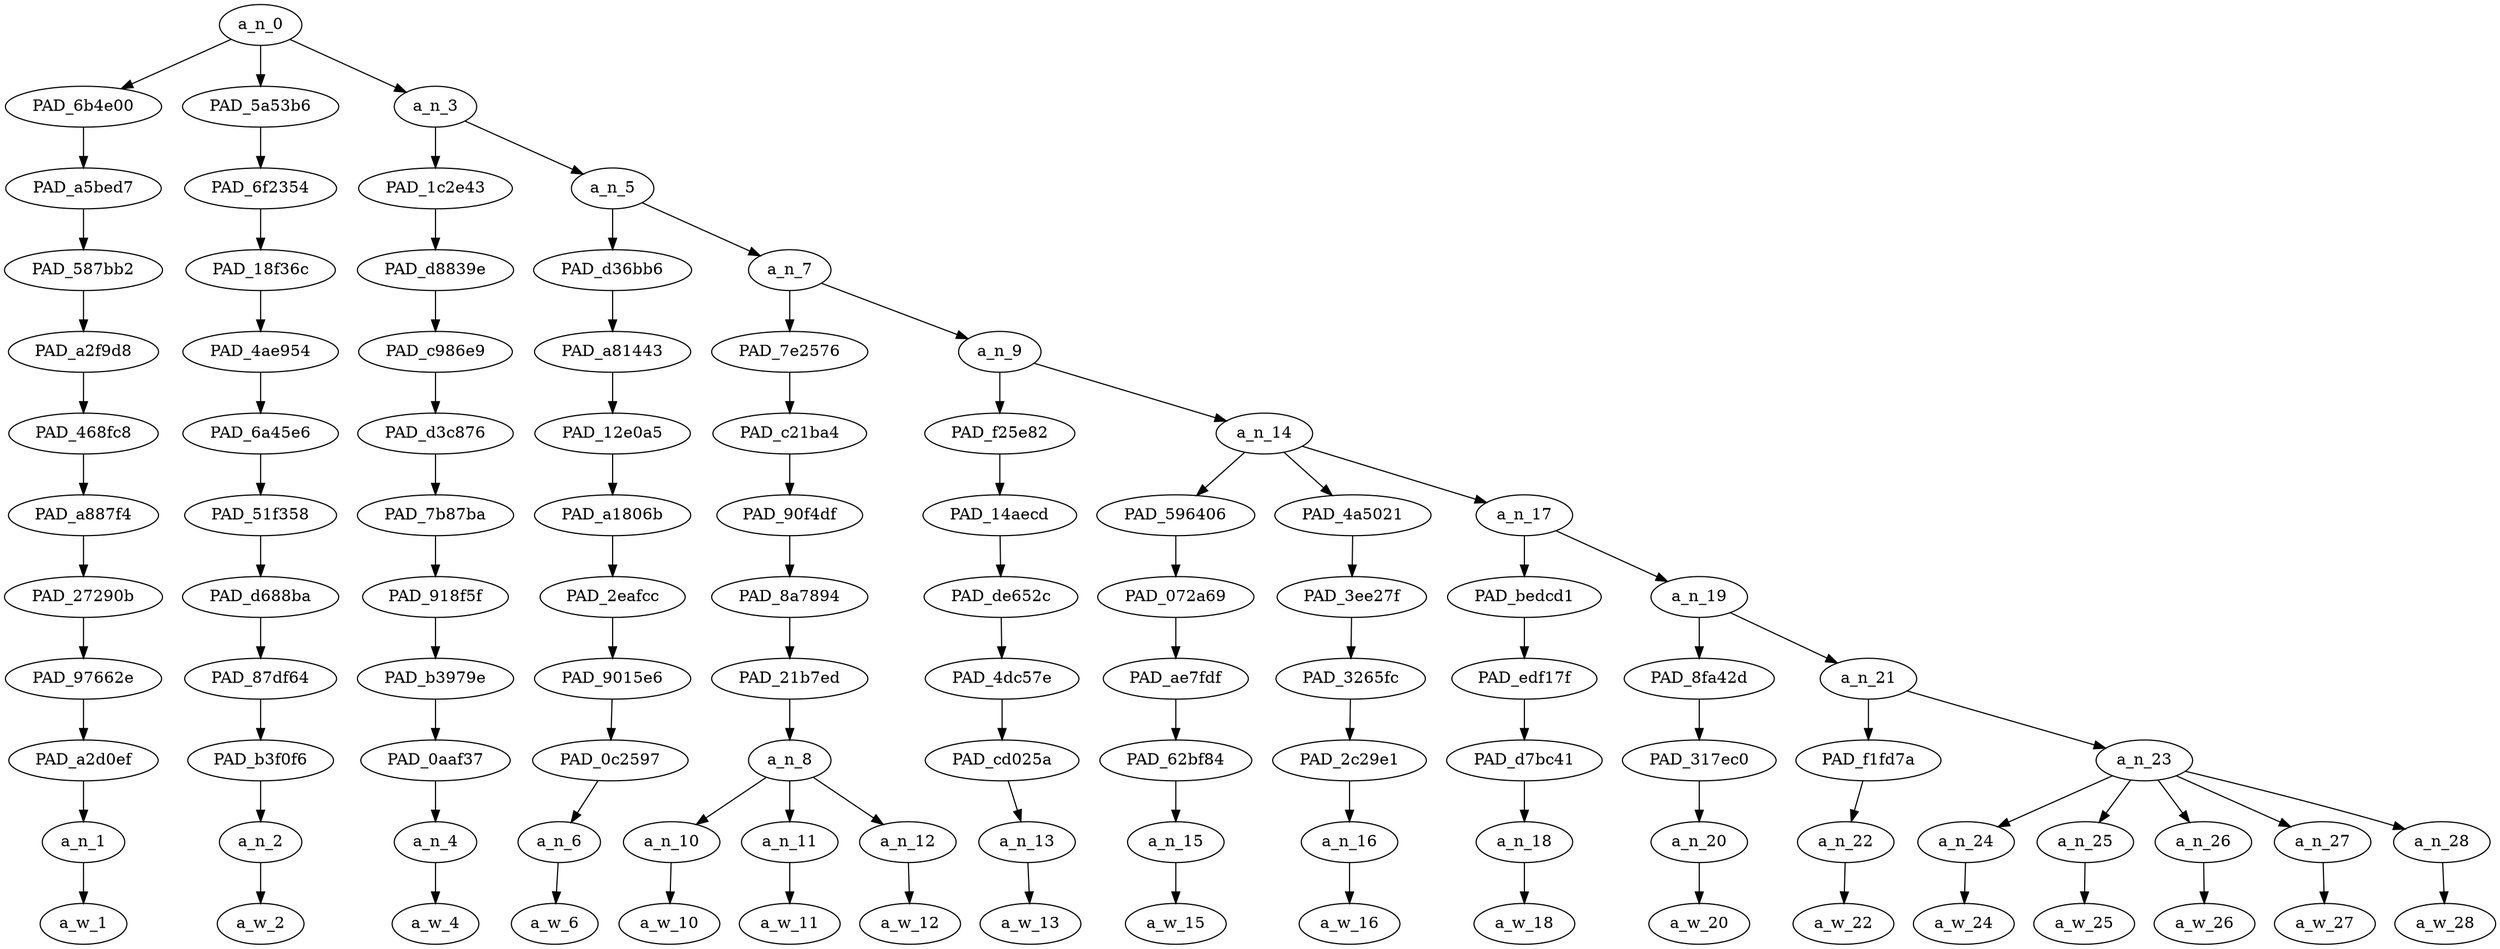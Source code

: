 strict digraph "" {
	a_n_0	[div_dir=1,
		index=0,
		level=11,
		pos="1.4661458333333333,11!",
		text_span="[0, 1, 2, 3, 4, 5, 6, 7, 8, 9, 10, 11, 12, 13, 14, 15, 16, 17]",
		value=1.00000000];
	PAD_6b4e00	[div_dir=1,
		index=0,
		level=10,
		pos="0.0,10!",
		text_span="[0]",
		value=0.05496480];
	a_n_0 -> PAD_6b4e00;
	PAD_5a53b6	[div_dir=1,
		index=1,
		level=10,
		pos="1.0,10!",
		text_span="[1]",
		value=0.04229817];
	a_n_0 -> PAD_5a53b6;
	a_n_3	[div_dir=1,
		index=2,
		level=10,
		pos="3.3984375,10!",
		text_span="[2, 3, 4, 5, 6, 7, 8, 9, 10, 11, 12, 13, 14, 15, 16, 17]",
		value=0.90135517];
	a_n_0 -> a_n_3;
	PAD_a5bed7	[div_dir=1,
		index=0,
		level=9,
		pos="0.0,9!",
		text_span="[0]",
		value=0.05496480];
	PAD_6b4e00 -> PAD_a5bed7;
	PAD_587bb2	[div_dir=1,
		index=0,
		level=8,
		pos="0.0,8!",
		text_span="[0]",
		value=0.05496480];
	PAD_a5bed7 -> PAD_587bb2;
	PAD_a2f9d8	[div_dir=1,
		index=0,
		level=7,
		pos="0.0,7!",
		text_span="[0]",
		value=0.05496480];
	PAD_587bb2 -> PAD_a2f9d8;
	PAD_468fc8	[div_dir=1,
		index=0,
		level=6,
		pos="0.0,6!",
		text_span="[0]",
		value=0.05496480];
	PAD_a2f9d8 -> PAD_468fc8;
	PAD_a887f4	[div_dir=1,
		index=0,
		level=5,
		pos="0.0,5!",
		text_span="[0]",
		value=0.05496480];
	PAD_468fc8 -> PAD_a887f4;
	PAD_27290b	[div_dir=1,
		index=0,
		level=4,
		pos="0.0,4!",
		text_span="[0]",
		value=0.05496480];
	PAD_a887f4 -> PAD_27290b;
	PAD_97662e	[div_dir=1,
		index=0,
		level=3,
		pos="0.0,3!",
		text_span="[0]",
		value=0.05496480];
	PAD_27290b -> PAD_97662e;
	PAD_a2d0ef	[div_dir=1,
		index=0,
		level=2,
		pos="0.0,2!",
		text_span="[0]",
		value=0.05496480];
	PAD_97662e -> PAD_a2d0ef;
	a_n_1	[div_dir=1,
		index=0,
		level=1,
		pos="0.0,1!",
		text_span="[0]",
		value=0.05496480];
	PAD_a2d0ef -> a_n_1;
	a_w_1	[div_dir=0,
		index=0,
		level=0,
		pos="0,0!",
		text_span="[0]",
		value=and];
	a_n_1 -> a_w_1;
	PAD_6f2354	[div_dir=1,
		index=1,
		level=9,
		pos="1.0,9!",
		text_span="[1]",
		value=0.04229817];
	PAD_5a53b6 -> PAD_6f2354;
	PAD_18f36c	[div_dir=1,
		index=1,
		level=8,
		pos="1.0,8!",
		text_span="[1]",
		value=0.04229817];
	PAD_6f2354 -> PAD_18f36c;
	PAD_4ae954	[div_dir=1,
		index=1,
		level=7,
		pos="1.0,7!",
		text_span="[1]",
		value=0.04229817];
	PAD_18f36c -> PAD_4ae954;
	PAD_6a45e6	[div_dir=1,
		index=1,
		level=6,
		pos="1.0,6!",
		text_span="[1]",
		value=0.04229817];
	PAD_4ae954 -> PAD_6a45e6;
	PAD_51f358	[div_dir=1,
		index=1,
		level=5,
		pos="1.0,5!",
		text_span="[1]",
		value=0.04229817];
	PAD_6a45e6 -> PAD_51f358;
	PAD_d688ba	[div_dir=1,
		index=1,
		level=4,
		pos="1.0,4!",
		text_span="[1]",
		value=0.04229817];
	PAD_51f358 -> PAD_d688ba;
	PAD_87df64	[div_dir=1,
		index=1,
		level=3,
		pos="1.0,3!",
		text_span="[1]",
		value=0.04229817];
	PAD_d688ba -> PAD_87df64;
	PAD_b3f0f6	[div_dir=1,
		index=1,
		level=2,
		pos="1.0,2!",
		text_span="[1]",
		value=0.04229817];
	PAD_87df64 -> PAD_b3f0f6;
	a_n_2	[div_dir=1,
		index=1,
		level=1,
		pos="1.0,1!",
		text_span="[1]",
		value=0.04229817];
	PAD_b3f0f6 -> a_n_2;
	a_w_2	[div_dir=0,
		index=1,
		level=0,
		pos="1,0!",
		text_span="[1]",
		value=you];
	a_n_2 -> a_w_2;
	PAD_1c2e43	[div_dir=1,
		index=2,
		level=9,
		pos="2.0,9!",
		text_span="[2]",
		value=0.04270923];
	a_n_3 -> PAD_1c2e43;
	a_n_5	[div_dir=1,
		index=3,
		level=9,
		pos="4.796875,9!",
		text_span="[3, 4, 5, 6, 7, 8, 9, 10, 11, 12, 13, 14, 15, 16, 17]",
		value=0.85732374];
	a_n_3 -> a_n_5;
	PAD_d8839e	[div_dir=1,
		index=2,
		level=8,
		pos="2.0,8!",
		text_span="[2]",
		value=0.04270923];
	PAD_1c2e43 -> PAD_d8839e;
	PAD_c986e9	[div_dir=1,
		index=2,
		level=7,
		pos="2.0,7!",
		text_span="[2]",
		value=0.04270923];
	PAD_d8839e -> PAD_c986e9;
	PAD_d3c876	[div_dir=1,
		index=2,
		level=6,
		pos="2.0,6!",
		text_span="[2]",
		value=0.04270923];
	PAD_c986e9 -> PAD_d3c876;
	PAD_7b87ba	[div_dir=1,
		index=2,
		level=5,
		pos="2.0,5!",
		text_span="[2]",
		value=0.04270923];
	PAD_d3c876 -> PAD_7b87ba;
	PAD_918f5f	[div_dir=1,
		index=2,
		level=4,
		pos="2.0,4!",
		text_span="[2]",
		value=0.04270923];
	PAD_7b87ba -> PAD_918f5f;
	PAD_b3979e	[div_dir=1,
		index=2,
		level=3,
		pos="2.0,3!",
		text_span="[2]",
		value=0.04270923];
	PAD_918f5f -> PAD_b3979e;
	PAD_0aaf37	[div_dir=1,
		index=2,
		level=2,
		pos="2.0,2!",
		text_span="[2]",
		value=0.04270923];
	PAD_b3979e -> PAD_0aaf37;
	a_n_4	[div_dir=1,
		index=2,
		level=1,
		pos="2.0,1!",
		text_span="[2]",
		value=0.04270923];
	PAD_0aaf37 -> a_n_4;
	a_w_4	[div_dir=0,
		index=2,
		level=0,
		pos="2,0!",
		text_span="[2]",
		value=are];
	a_n_4 -> a_w_4;
	PAD_d36bb6	[div_dir=1,
		index=3,
		level=8,
		pos="3.0,8!",
		text_span="[3]",
		value=0.04546959];
	a_n_5 -> PAD_d36bb6;
	a_n_7	[div_dir=1,
		index=4,
		level=8,
		pos="6.59375,8!",
		text_span="[4, 5, 6, 7, 8, 9, 10, 11, 12, 13, 14, 15, 16, 17]",
		value=0.81049809];
	a_n_5 -> a_n_7;
	PAD_a81443	[div_dir=1,
		index=3,
		level=7,
		pos="3.0,7!",
		text_span="[3]",
		value=0.04546959];
	PAD_d36bb6 -> PAD_a81443;
	PAD_12e0a5	[div_dir=1,
		index=3,
		level=6,
		pos="3.0,6!",
		text_span="[3]",
		value=0.04546959];
	PAD_a81443 -> PAD_12e0a5;
	PAD_a1806b	[div_dir=1,
		index=3,
		level=5,
		pos="3.0,5!",
		text_span="[3]",
		value=0.04546959];
	PAD_12e0a5 -> PAD_a1806b;
	PAD_2eafcc	[div_dir=1,
		index=3,
		level=4,
		pos="3.0,4!",
		text_span="[3]",
		value=0.04546959];
	PAD_a1806b -> PAD_2eafcc;
	PAD_9015e6	[div_dir=1,
		index=3,
		level=3,
		pos="3.0,3!",
		text_span="[3]",
		value=0.04546959];
	PAD_2eafcc -> PAD_9015e6;
	PAD_0c2597	[div_dir=1,
		index=3,
		level=2,
		pos="3.0,2!",
		text_span="[3]",
		value=0.04546959];
	PAD_9015e6 -> PAD_0c2597;
	a_n_6	[div_dir=1,
		index=3,
		level=1,
		pos="3.0,1!",
		text_span="[3]",
		value=0.04546959];
	PAD_0c2597 -> a_n_6;
	a_w_6	[div_dir=0,
		index=3,
		level=0,
		pos="3,0!",
		text_span="[3]",
		value=allowing];
	a_n_6 -> a_w_6;
	PAD_7e2576	[div_dir=1,
		index=4,
		level=7,
		pos="5.0,7!",
		text_span="[4, 5, 6]",
		value=0.38340813];
	a_n_7 -> PAD_7e2576;
	a_n_9	[div_dir=1,
		index=5,
		level=7,
		pos="8.1875,7!",
		text_span="[7, 8, 9, 10, 11, 12, 13, 14, 15, 16, 17]",
		value=0.42571386];
	a_n_7 -> a_n_9;
	PAD_c21ba4	[div_dir=1,
		index=4,
		level=6,
		pos="5.0,6!",
		text_span="[4, 5, 6]",
		value=0.38340813];
	PAD_7e2576 -> PAD_c21ba4;
	PAD_90f4df	[div_dir=1,
		index=4,
		level=5,
		pos="5.0,5!",
		text_span="[4, 5, 6]",
		value=0.38340813];
	PAD_c21ba4 -> PAD_90f4df;
	PAD_8a7894	[div_dir=1,
		index=4,
		level=4,
		pos="5.0,4!",
		text_span="[4, 5, 6]",
		value=0.38340813];
	PAD_90f4df -> PAD_8a7894;
	PAD_21b7ed	[div_dir=1,
		index=4,
		level=3,
		pos="5.0,3!",
		text_span="[4, 5, 6]",
		value=0.38340813];
	PAD_8a7894 -> PAD_21b7ed;
	a_n_8	[div_dir=1,
		index=4,
		level=2,
		pos="5.0,2!",
		text_span="[4, 5, 6]",
		value=0.38340813];
	PAD_21b7ed -> a_n_8;
	a_n_10	[div_dir=1,
		index=4,
		level=1,
		pos="4.0,1!",
		text_span="[4]",
		value=0.05867755];
	a_n_8 -> a_n_10;
	a_n_11	[div_dir=1,
		index=5,
		level=1,
		pos="5.0,1!",
		text_span="[5]",
		value=0.09262118];
	a_n_8 -> a_n_11;
	a_n_12	[div_dir=1,
		index=6,
		level=1,
		pos="6.0,1!",
		text_span="[6]",
		value=0.23061023];
	a_n_8 -> a_n_12;
	a_w_10	[div_dir=0,
		index=4,
		level=0,
		pos="4,0!",
		text_span="[4]",
		value=those];
	a_n_10 -> a_w_10;
	a_w_11	[div_dir=0,
		index=5,
		level=0,
		pos="5,0!",
		text_span="[5]",
		value=sand];
	a_n_11 -> a_w_11;
	a_w_12	[div_dir=0,
		index=6,
		level=0,
		pos="6,0!",
		text_span="[6]",
		value=niggers];
	a_n_12 -> a_w_12;
	PAD_f25e82	[div_dir=1,
		index=5,
		level=6,
		pos="7.0,6!",
		text_span="[7]",
		value=0.04424344];
	a_n_9 -> PAD_f25e82;
	a_n_14	[div_dir=1,
		index=6,
		level=6,
		pos="9.375,6!",
		text_span="[8, 9, 10, 11, 12, 13, 14, 15, 16, 17]",
		value=0.38082971];
	a_n_9 -> a_n_14;
	PAD_14aecd	[div_dir=1,
		index=5,
		level=5,
		pos="7.0,5!",
		text_span="[7]",
		value=0.04424344];
	PAD_f25e82 -> PAD_14aecd;
	PAD_de652c	[div_dir=1,
		index=5,
		level=4,
		pos="7.0,4!",
		text_span="[7]",
		value=0.04424344];
	PAD_14aecd -> PAD_de652c;
	PAD_4dc57e	[div_dir=1,
		index=5,
		level=3,
		pos="7.0,3!",
		text_span="[7]",
		value=0.04424344];
	PAD_de652c -> PAD_4dc57e;
	PAD_cd025a	[div_dir=1,
		index=5,
		level=2,
		pos="7.0,2!",
		text_span="[7]",
		value=0.04424344];
	PAD_4dc57e -> PAD_cd025a;
	a_n_13	[div_dir=1,
		index=7,
		level=1,
		pos="7.0,1!",
		text_span="[7]",
		value=0.04424344];
	PAD_cd025a -> a_n_13;
	a_w_13	[div_dir=0,
		index=7,
		level=0,
		pos="7,0!",
		text_span="[7]",
		value=to];
	a_n_13 -> a_w_13;
	PAD_596406	[div_dir=1,
		index=6,
		level=5,
		pos="8.0,5!",
		text_span="[8]",
		value=0.04478713];
	a_n_14 -> PAD_596406;
	PAD_4a5021	[div_dir=1,
		index=7,
		level=5,
		pos="9.0,5!",
		text_span="[9]",
		value=0.03847400];
	a_n_14 -> PAD_4a5021;
	a_n_17	[div_dir=1,
		index=8,
		level=5,
		pos="11.125,5!",
		text_span="[10, 11, 12, 13, 14, 15, 16, 17]",
		value=0.29698677];
	a_n_14 -> a_n_17;
	PAD_072a69	[div_dir=1,
		index=6,
		level=4,
		pos="8.0,4!",
		text_span="[8]",
		value=0.04478713];
	PAD_596406 -> PAD_072a69;
	PAD_ae7fdf	[div_dir=1,
		index=6,
		level=3,
		pos="8.0,3!",
		text_span="[8]",
		value=0.04478713];
	PAD_072a69 -> PAD_ae7fdf;
	PAD_62bf84	[div_dir=1,
		index=6,
		level=2,
		pos="8.0,2!",
		text_span="[8]",
		value=0.04478713];
	PAD_ae7fdf -> PAD_62bf84;
	a_n_15	[div_dir=1,
		index=8,
		level=1,
		pos="8.0,1!",
		text_span="[8]",
		value=0.04478713];
	PAD_62bf84 -> a_n_15;
	a_w_15	[div_dir=0,
		index=8,
		level=0,
		pos="8,0!",
		text_span="[8]",
		value=conquer];
	a_n_15 -> a_w_15;
	PAD_3ee27f	[div_dir=1,
		index=7,
		level=4,
		pos="9.0,4!",
		text_span="[9]",
		value=0.03847400];
	PAD_4a5021 -> PAD_3ee27f;
	PAD_3265fc	[div_dir=1,
		index=7,
		level=3,
		pos="9.0,3!",
		text_span="[9]",
		value=0.03847400];
	PAD_3ee27f -> PAD_3265fc;
	PAD_2c29e1	[div_dir=1,
		index=7,
		level=2,
		pos="9.0,2!",
		text_span="[9]",
		value=0.03847400];
	PAD_3265fc -> PAD_2c29e1;
	a_n_16	[div_dir=1,
		index=9,
		level=1,
		pos="9.0,1!",
		text_span="[9]",
		value=0.03847400];
	PAD_2c29e1 -> a_n_16;
	a_w_16	[div_dir=0,
		index=9,
		level=0,
		pos="9,0!",
		text_span="[9]",
		value=you1];
	a_n_16 -> a_w_16;
	PAD_bedcd1	[div_dir=1,
		index=8,
		level=4,
		pos="10.0,4!",
		text_span="[10]",
		value=0.03638636];
	a_n_17 -> PAD_bedcd1;
	a_n_19	[div_dir=1,
		index=9,
		level=4,
		pos="12.25,4!",
		text_span="[11, 12, 13, 14, 15, 16, 17]",
		value=0.26011589];
	a_n_17 -> a_n_19;
	PAD_edf17f	[div_dir=1,
		index=8,
		level=3,
		pos="10.0,3!",
		text_span="[10]",
		value=0.03638636];
	PAD_bedcd1 -> PAD_edf17f;
	PAD_d7bc41	[div_dir=1,
		index=8,
		level=2,
		pos="10.0,2!",
		text_span="[10]",
		value=0.03638636];
	PAD_edf17f -> PAD_d7bc41;
	a_n_18	[div_dir=1,
		index=10,
		level=1,
		pos="10.0,1!",
		text_span="[10]",
		value=0.03638636];
	PAD_d7bc41 -> a_n_18;
	a_w_18	[div_dir=0,
		index=10,
		level=0,
		pos="10,0!",
		text_span="[10]",
		value=without];
	a_n_18 -> a_w_18;
	PAD_8fa42d	[div_dir=1,
		index=9,
		level=3,
		pos="11.0,3!",
		text_span="[11]",
		value=0.03366559];
	a_n_19 -> PAD_8fa42d;
	a_n_21	[div_dir=1,
		index=10,
		level=3,
		pos="13.5,3!",
		text_span="[12, 13, 14, 15, 16, 17]",
		value=0.22607934];
	a_n_19 -> a_n_21;
	PAD_317ec0	[div_dir=1,
		index=9,
		level=2,
		pos="11.0,2!",
		text_span="[11]",
		value=0.03366559];
	PAD_8fa42d -> PAD_317ec0;
	a_n_20	[div_dir=1,
		index=11,
		level=1,
		pos="11.0,1!",
		text_span="[11]",
		value=0.03366559];
	PAD_317ec0 -> a_n_20;
	a_w_20	[div_dir=0,
		index=11,
		level=0,
		pos="11,0!",
		text_span="[11]",
		value=you2];
	a_n_20 -> a_w_20;
	PAD_f1fd7a	[div_dir=-1,
		index=10,
		level=2,
		pos="12.0,2!",
		text_span="[12]",
		value=0.03648698];
	a_n_21 -> PAD_f1fd7a;
	a_n_23	[div_dir=1,
		index=11,
		level=2,
		pos="15.0,2!",
		text_span="[13, 14, 15, 16, 17]",
		value=0.18932255];
	a_n_21 -> a_n_23;
	a_n_22	[div_dir=-1,
		index=12,
		level=1,
		pos="12.0,1!",
		text_span="[12]",
		value=0.03648698];
	PAD_f1fd7a -> a_n_22;
	a_w_22	[div_dir=0,
		index=12,
		level=0,
		pos="12,0!",
		text_span="[12]",
		value=firing];
	a_n_22 -> a_w_22;
	a_n_24	[div_dir=1,
		index=13,
		level=1,
		pos="13.0,1!",
		text_span="[13]",
		value=0.03303061];
	a_n_23 -> a_n_24;
	a_n_25	[div_dir=-1,
		index=14,
		level=1,
		pos="14.0,1!",
		text_span="[14]",
		value=0.04095087];
	a_n_23 -> a_n_25;
	a_n_26	[div_dir=1,
		index=15,
		level=1,
		pos="15.0,1!",
		text_span="[15]",
		value=0.03790840];
	a_n_23 -> a_n_26;
	a_n_27	[div_dir=1,
		index=16,
		level=1,
		pos="16.0,1!",
		text_span="[16]",
		value=0.03738099];
	a_n_23 -> a_n_27;
	a_n_28	[div_dir=1,
		index=17,
		level=1,
		pos="17.0,1!",
		text_span="[17]",
		value=0.03971122];
	a_n_23 -> a_n_28;
	a_w_24	[div_dir=0,
		index=13,
		level=0,
		pos="13,0!",
		text_span="[13]",
		value=a];
	a_n_24 -> a_w_24;
	a_w_25	[div_dir=0,
		index=14,
		level=0,
		pos="14,0!",
		text_span="[14]",
		value=shot];
	a_n_25 -> a_w_25;
	a_w_26	[div_dir=0,
		index=15,
		level=0,
		pos="15,0!",
		text_span="[15]",
		value=good];
	a_n_26 -> a_w_26;
	a_w_27	[div_dir=0,
		index=16,
		level=0,
		pos="16,0!",
		text_span="[16]",
		value=job];
	a_n_27 -> a_w_27;
	a_w_28	[div_dir=0,
		index=17,
		level=0,
		pos="17,0!",
		text_span="[17]",
		value=man];
	a_n_28 -> a_w_28;
}
